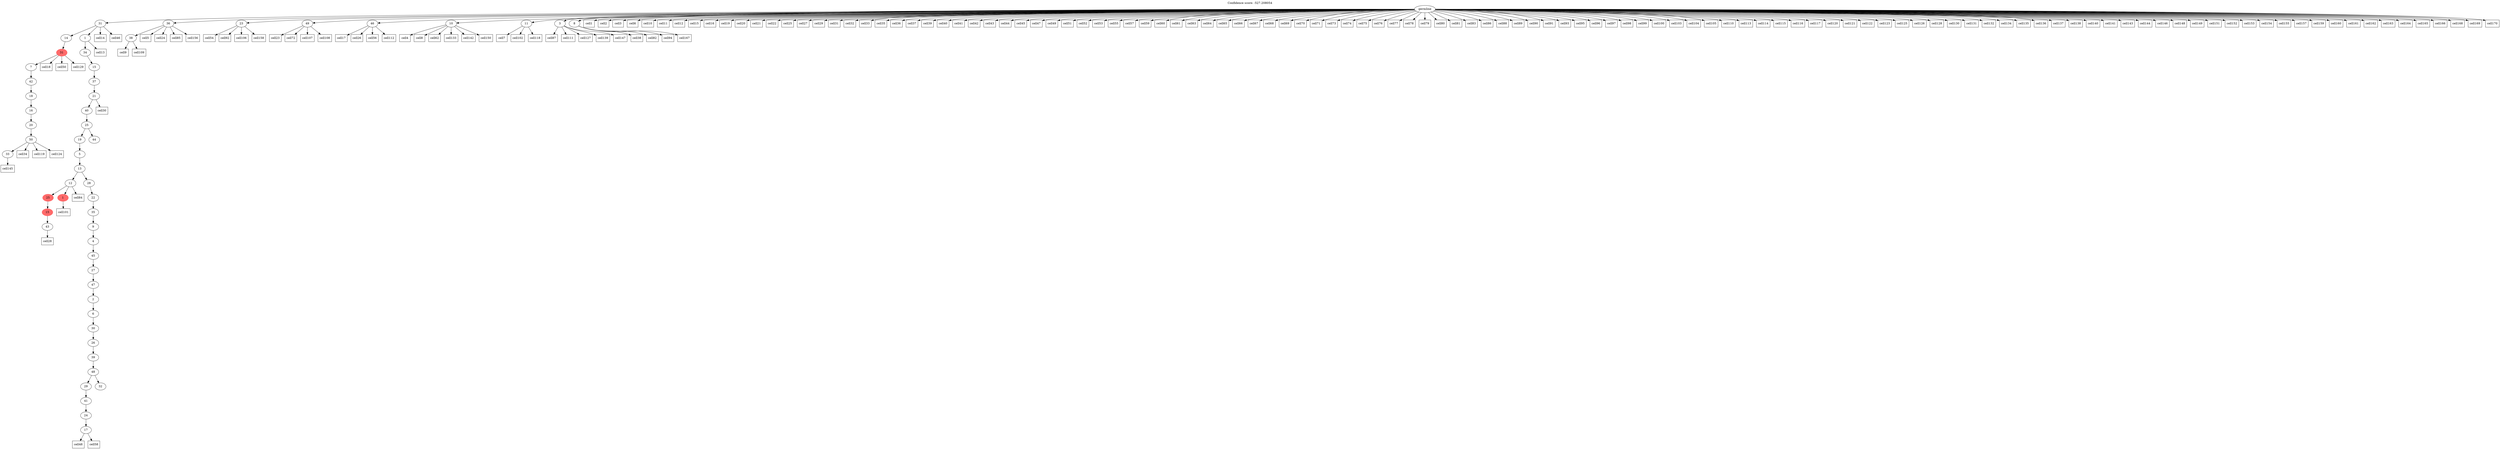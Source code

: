 digraph g {
	"47" -> "48";
	"48" [label="33"];
	"46" -> "47";
	"47" [label="50"];
	"45" -> "46";
	"46" [label="20"];
	"44" -> "45";
	"45" [label="16"];
	"43" -> "44";
	"44" [label="18"];
	"42" -> "43";
	"43" [label="42"];
	"41" -> "42";
	"42" [label="7"];
	"40" -> "41";
	"41" [color=indianred1, style=filled, label="31"];
	"36" -> "37";
	"37" [label="43"];
	"35" -> "36";
	"36" [color=indianred1, style=filled, label="15"];
	"34" -> "35";
	"35" [color=indianred1, style=filled, label="25"];
	"34" -> "38";
	"38" [color=indianred1, style=filled, label="1"];
	"31" -> "32";
	"32" [label="17"];
	"30" -> "31";
	"31" [label="24"];
	"29" -> "30";
	"30" [label="41"];
	"28" -> "29";
	"29" [label="29"];
	"28" -> "33";
	"33" [label="32"];
	"27" -> "28";
	"28" [label="48"];
	"26" -> "27";
	"27" [label="39"];
	"25" -> "26";
	"26" [label="26"];
	"24" -> "25";
	"25" [label="30"];
	"23" -> "24";
	"24" [label="6"];
	"22" -> "23";
	"23" [label="2"];
	"21" -> "22";
	"22" [label="47"];
	"20" -> "21";
	"21" [label="27"];
	"19" -> "20";
	"20" [label="45"];
	"18" -> "19";
	"19" [label="4"];
	"17" -> "18";
	"18" [label="9"];
	"16" -> "17";
	"17" [label="35"];
	"15" -> "16";
	"16" [label="22"];
	"14" -> "15";
	"15" [label="28"];
	"14" -> "34";
	"34" [label="12"];
	"13" -> "14";
	"14" [label="13"];
	"12" -> "13";
	"13" [label="5"];
	"11" -> "12";
	"12" [label="19"];
	"11" -> "39";
	"39" [label="44"];
	"10" -> "11";
	"11" [label="25"];
	"9" -> "10";
	"10" [label="40"];
	"8" -> "9";
	"9" [label="21"];
	"7" -> "8";
	"8" [label="37"];
	"6" -> "7";
	"7" [label="15"];
	"5" -> "6";
	"6" [label="34"];
	"4" -> "5";
	"5" [label="1"];
	"4" -> "40";
	"40" [label="14"];
	"2" -> "3";
	"3" [label="38"];
	"0" -> "1";
	"1" [label="23"];
	"0" -> "2";
	"2" [label="36"];
	"0" -> "4";
	"4" [label="31"];
	"0" -> "49";
	"49" [label="49"];
	"0" -> "50";
	"50" [label="46"];
	"0" -> "51";
	"51" [label="10"];
	"0" -> "52";
	"52" [label="11"];
	"0" -> "53";
	"53" [label="3"];
	"0" -> "54";
	"54" [label="8"];
	"0" [label="germline"];
	"0" -> "cell1";
	"cell1" [shape=box];
	"0" -> "cell2";
	"cell2" [shape=box];
	"0" -> "cell3";
	"cell3" [shape=box];
	"51" -> "cell4";
	"cell4" [shape=box];
	"2" -> "cell5";
	"cell5" [shape=box];
	"0" -> "cell6";
	"cell6" [shape=box];
	"52" -> "cell7";
	"cell7" [shape=box];
	"51" -> "cell8";
	"cell8" [shape=box];
	"3" -> "cell9";
	"cell9" [shape=box];
	"0" -> "cell10";
	"cell10" [shape=box];
	"0" -> "cell11";
	"cell11" [shape=box];
	"0" -> "cell12";
	"cell12" [shape=box];
	"5" -> "cell13";
	"cell13" [shape=box];
	"4" -> "cell14";
	"cell14" [shape=box];
	"0" -> "cell15";
	"cell15" [shape=box];
	"0" -> "cell16";
	"cell16" [shape=box];
	"50" -> "cell17";
	"cell17" [shape=box];
	"41" -> "cell18";
	"cell18" [shape=box];
	"0" -> "cell19";
	"cell19" [shape=box];
	"0" -> "cell20";
	"cell20" [shape=box];
	"0" -> "cell21";
	"cell21" [shape=box];
	"0" -> "cell22";
	"cell22" [shape=box];
	"49" -> "cell23";
	"cell23" [shape=box];
	"2" -> "cell24";
	"cell24" [shape=box];
	"0" -> "cell25";
	"cell25" [shape=box];
	"50" -> "cell26";
	"cell26" [shape=box];
	"0" -> "cell27";
	"cell27" [shape=box];
	"37" -> "cell28";
	"cell28" [shape=box];
	"0" -> "cell29";
	"cell29" [shape=box];
	"9" -> "cell30";
	"cell30" [shape=box];
	"0" -> "cell31";
	"cell31" [shape=box];
	"0" -> "cell32";
	"cell32" [shape=box];
	"0" -> "cell33";
	"cell33" [shape=box];
	"47" -> "cell34";
	"cell34" [shape=box];
	"0" -> "cell35";
	"cell35" [shape=box];
	"0" -> "cell36";
	"cell36" [shape=box];
	"0" -> "cell37";
	"cell37" [shape=box];
	"54" -> "cell38";
	"cell38" [shape=box];
	"0" -> "cell39";
	"cell39" [shape=box];
	"0" -> "cell40";
	"cell40" [shape=box];
	"0" -> "cell41";
	"cell41" [shape=box];
	"0" -> "cell42";
	"cell42" [shape=box];
	"0" -> "cell43";
	"cell43" [shape=box];
	"0" -> "cell44";
	"cell44" [shape=box];
	"0" -> "cell45";
	"cell45" [shape=box];
	"4" -> "cell46";
	"cell46" [shape=box];
	"0" -> "cell47";
	"cell47" [shape=box];
	"32" -> "cell48";
	"cell48" [shape=box];
	"0" -> "cell49";
	"cell49" [shape=box];
	"41" -> "cell50";
	"cell50" [shape=box];
	"0" -> "cell51";
	"cell51" [shape=box];
	"0" -> "cell52";
	"cell52" [shape=box];
	"0" -> "cell53";
	"cell53" [shape=box];
	"1" -> "cell54";
	"cell54" [shape=box];
	"0" -> "cell55";
	"cell55" [shape=box];
	"50" -> "cell56";
	"cell56" [shape=box];
	"0" -> "cell57";
	"cell57" [shape=box];
	"32" -> "cell58";
	"cell58" [shape=box];
	"0" -> "cell59";
	"cell59" [shape=box];
	"0" -> "cell60";
	"cell60" [shape=box];
	"0" -> "cell61";
	"cell61" [shape=box];
	"51" -> "cell62";
	"cell62" [shape=box];
	"0" -> "cell63";
	"cell63" [shape=box];
	"0" -> "cell64";
	"cell64" [shape=box];
	"0" -> "cell65";
	"cell65" [shape=box];
	"0" -> "cell66";
	"cell66" [shape=box];
	"0" -> "cell67";
	"cell67" [shape=box];
	"0" -> "cell68";
	"cell68" [shape=box];
	"0" -> "cell69";
	"cell69" [shape=box];
	"0" -> "cell70";
	"cell70" [shape=box];
	"0" -> "cell71";
	"cell71" [shape=box];
	"49" -> "cell72";
	"cell72" [shape=box];
	"0" -> "cell73";
	"cell73" [shape=box];
	"0" -> "cell74";
	"cell74" [shape=box];
	"0" -> "cell75";
	"cell75" [shape=box];
	"0" -> "cell76";
	"cell76" [shape=box];
	"0" -> "cell77";
	"cell77" [shape=box];
	"0" -> "cell78";
	"cell78" [shape=box];
	"0" -> "cell79";
	"cell79" [shape=box];
	"0" -> "cell80";
	"cell80" [shape=box];
	"0" -> "cell81";
	"cell81" [shape=box];
	"54" -> "cell82";
	"cell82" [shape=box];
	"0" -> "cell83";
	"cell83" [shape=box];
	"34" -> "cell84";
	"cell84" [shape=box];
	"2" -> "cell85";
	"cell85" [shape=box];
	"0" -> "cell86";
	"cell86" [shape=box];
	"53" -> "cell87";
	"cell87" [shape=box];
	"0" -> "cell88";
	"cell88" [shape=box];
	"0" -> "cell89";
	"cell89" [shape=box];
	"0" -> "cell90";
	"cell90" [shape=box];
	"0" -> "cell91";
	"cell91" [shape=box];
	"1" -> "cell92";
	"cell92" [shape=box];
	"0" -> "cell93";
	"cell93" [shape=box];
	"54" -> "cell94";
	"cell94" [shape=box];
	"0" -> "cell95";
	"cell95" [shape=box];
	"0" -> "cell96";
	"cell96" [shape=box];
	"0" -> "cell97";
	"cell97" [shape=box];
	"0" -> "cell98";
	"cell98" [shape=box];
	"0" -> "cell99";
	"cell99" [shape=box];
	"0" -> "cell100";
	"cell100" [shape=box];
	"38" -> "cell101";
	"cell101" [shape=box];
	"52" -> "cell102";
	"cell102" [shape=box];
	"0" -> "cell103";
	"cell103" [shape=box];
	"0" -> "cell104";
	"cell104" [shape=box];
	"0" -> "cell105";
	"cell105" [shape=box];
	"1" -> "cell106";
	"cell106" [shape=box];
	"49" -> "cell107";
	"cell107" [shape=box];
	"49" -> "cell108";
	"cell108" [shape=box];
	"3" -> "cell109";
	"cell109" [shape=box];
	"0" -> "cell110";
	"cell110" [shape=box];
	"53" -> "cell111";
	"cell111" [shape=box];
	"50" -> "cell112";
	"cell112" [shape=box];
	"0" -> "cell113";
	"cell113" [shape=box];
	"0" -> "cell114";
	"cell114" [shape=box];
	"0" -> "cell115";
	"cell115" [shape=box];
	"0" -> "cell116";
	"cell116" [shape=box];
	"0" -> "cell117";
	"cell117" [shape=box];
	"52" -> "cell118";
	"cell118" [shape=box];
	"47" -> "cell119";
	"cell119" [shape=box];
	"0" -> "cell120";
	"cell120" [shape=box];
	"0" -> "cell121";
	"cell121" [shape=box];
	"0" -> "cell122";
	"cell122" [shape=box];
	"0" -> "cell123";
	"cell123" [shape=box];
	"47" -> "cell124";
	"cell124" [shape=box];
	"0" -> "cell125";
	"cell125" [shape=box];
	"0" -> "cell126";
	"cell126" [shape=box];
	"53" -> "cell127";
	"cell127" [shape=box];
	"0" -> "cell128";
	"cell128" [shape=box];
	"41" -> "cell129";
	"cell129" [shape=box];
	"0" -> "cell130";
	"cell130" [shape=box];
	"0" -> "cell131";
	"cell131" [shape=box];
	"0" -> "cell132";
	"cell132" [shape=box];
	"51" -> "cell133";
	"cell133" [shape=box];
	"0" -> "cell134";
	"cell134" [shape=box];
	"0" -> "cell135";
	"cell135" [shape=box];
	"0" -> "cell136";
	"cell136" [shape=box];
	"0" -> "cell137";
	"cell137" [shape=box];
	"0" -> "cell138";
	"cell138" [shape=box];
	"53" -> "cell139";
	"cell139" [shape=box];
	"0" -> "cell140";
	"cell140" [shape=box];
	"0" -> "cell141";
	"cell141" [shape=box];
	"51" -> "cell142";
	"cell142" [shape=box];
	"0" -> "cell143";
	"cell143" [shape=box];
	"0" -> "cell144";
	"cell144" [shape=box];
	"48" -> "cell145";
	"cell145" [shape=box];
	"0" -> "cell146";
	"cell146" [shape=box];
	"53" -> "cell147";
	"cell147" [shape=box];
	"0" -> "cell148";
	"cell148" [shape=box];
	"0" -> "cell149";
	"cell149" [shape=box];
	"51" -> "cell150";
	"cell150" [shape=box];
	"0" -> "cell151";
	"cell151" [shape=box];
	"0" -> "cell152";
	"cell152" [shape=box];
	"0" -> "cell153";
	"cell153" [shape=box];
	"0" -> "cell154";
	"cell154" [shape=box];
	"0" -> "cell155";
	"cell155" [shape=box];
	"2" -> "cell156";
	"cell156" [shape=box];
	"0" -> "cell157";
	"cell157" [shape=box];
	"1" -> "cell158";
	"cell158" [shape=box];
	"0" -> "cell159";
	"cell159" [shape=box];
	"0" -> "cell160";
	"cell160" [shape=box];
	"0" -> "cell161";
	"cell161" [shape=box];
	"0" -> "cell162";
	"cell162" [shape=box];
	"0" -> "cell163";
	"cell163" [shape=box];
	"0" -> "cell164";
	"cell164" [shape=box];
	"0" -> "cell165";
	"cell165" [shape=box];
	"0" -> "cell166";
	"cell166" [shape=box];
	"54" -> "cell167";
	"cell167" [shape=box];
	"0" -> "cell168";
	"cell168" [shape=box];
	"0" -> "cell169";
	"cell169" [shape=box];
	"0" -> "cell170";
	"cell170" [shape=box];
	labelloc="t";
	label="Confidence score: -527.208054";
}
